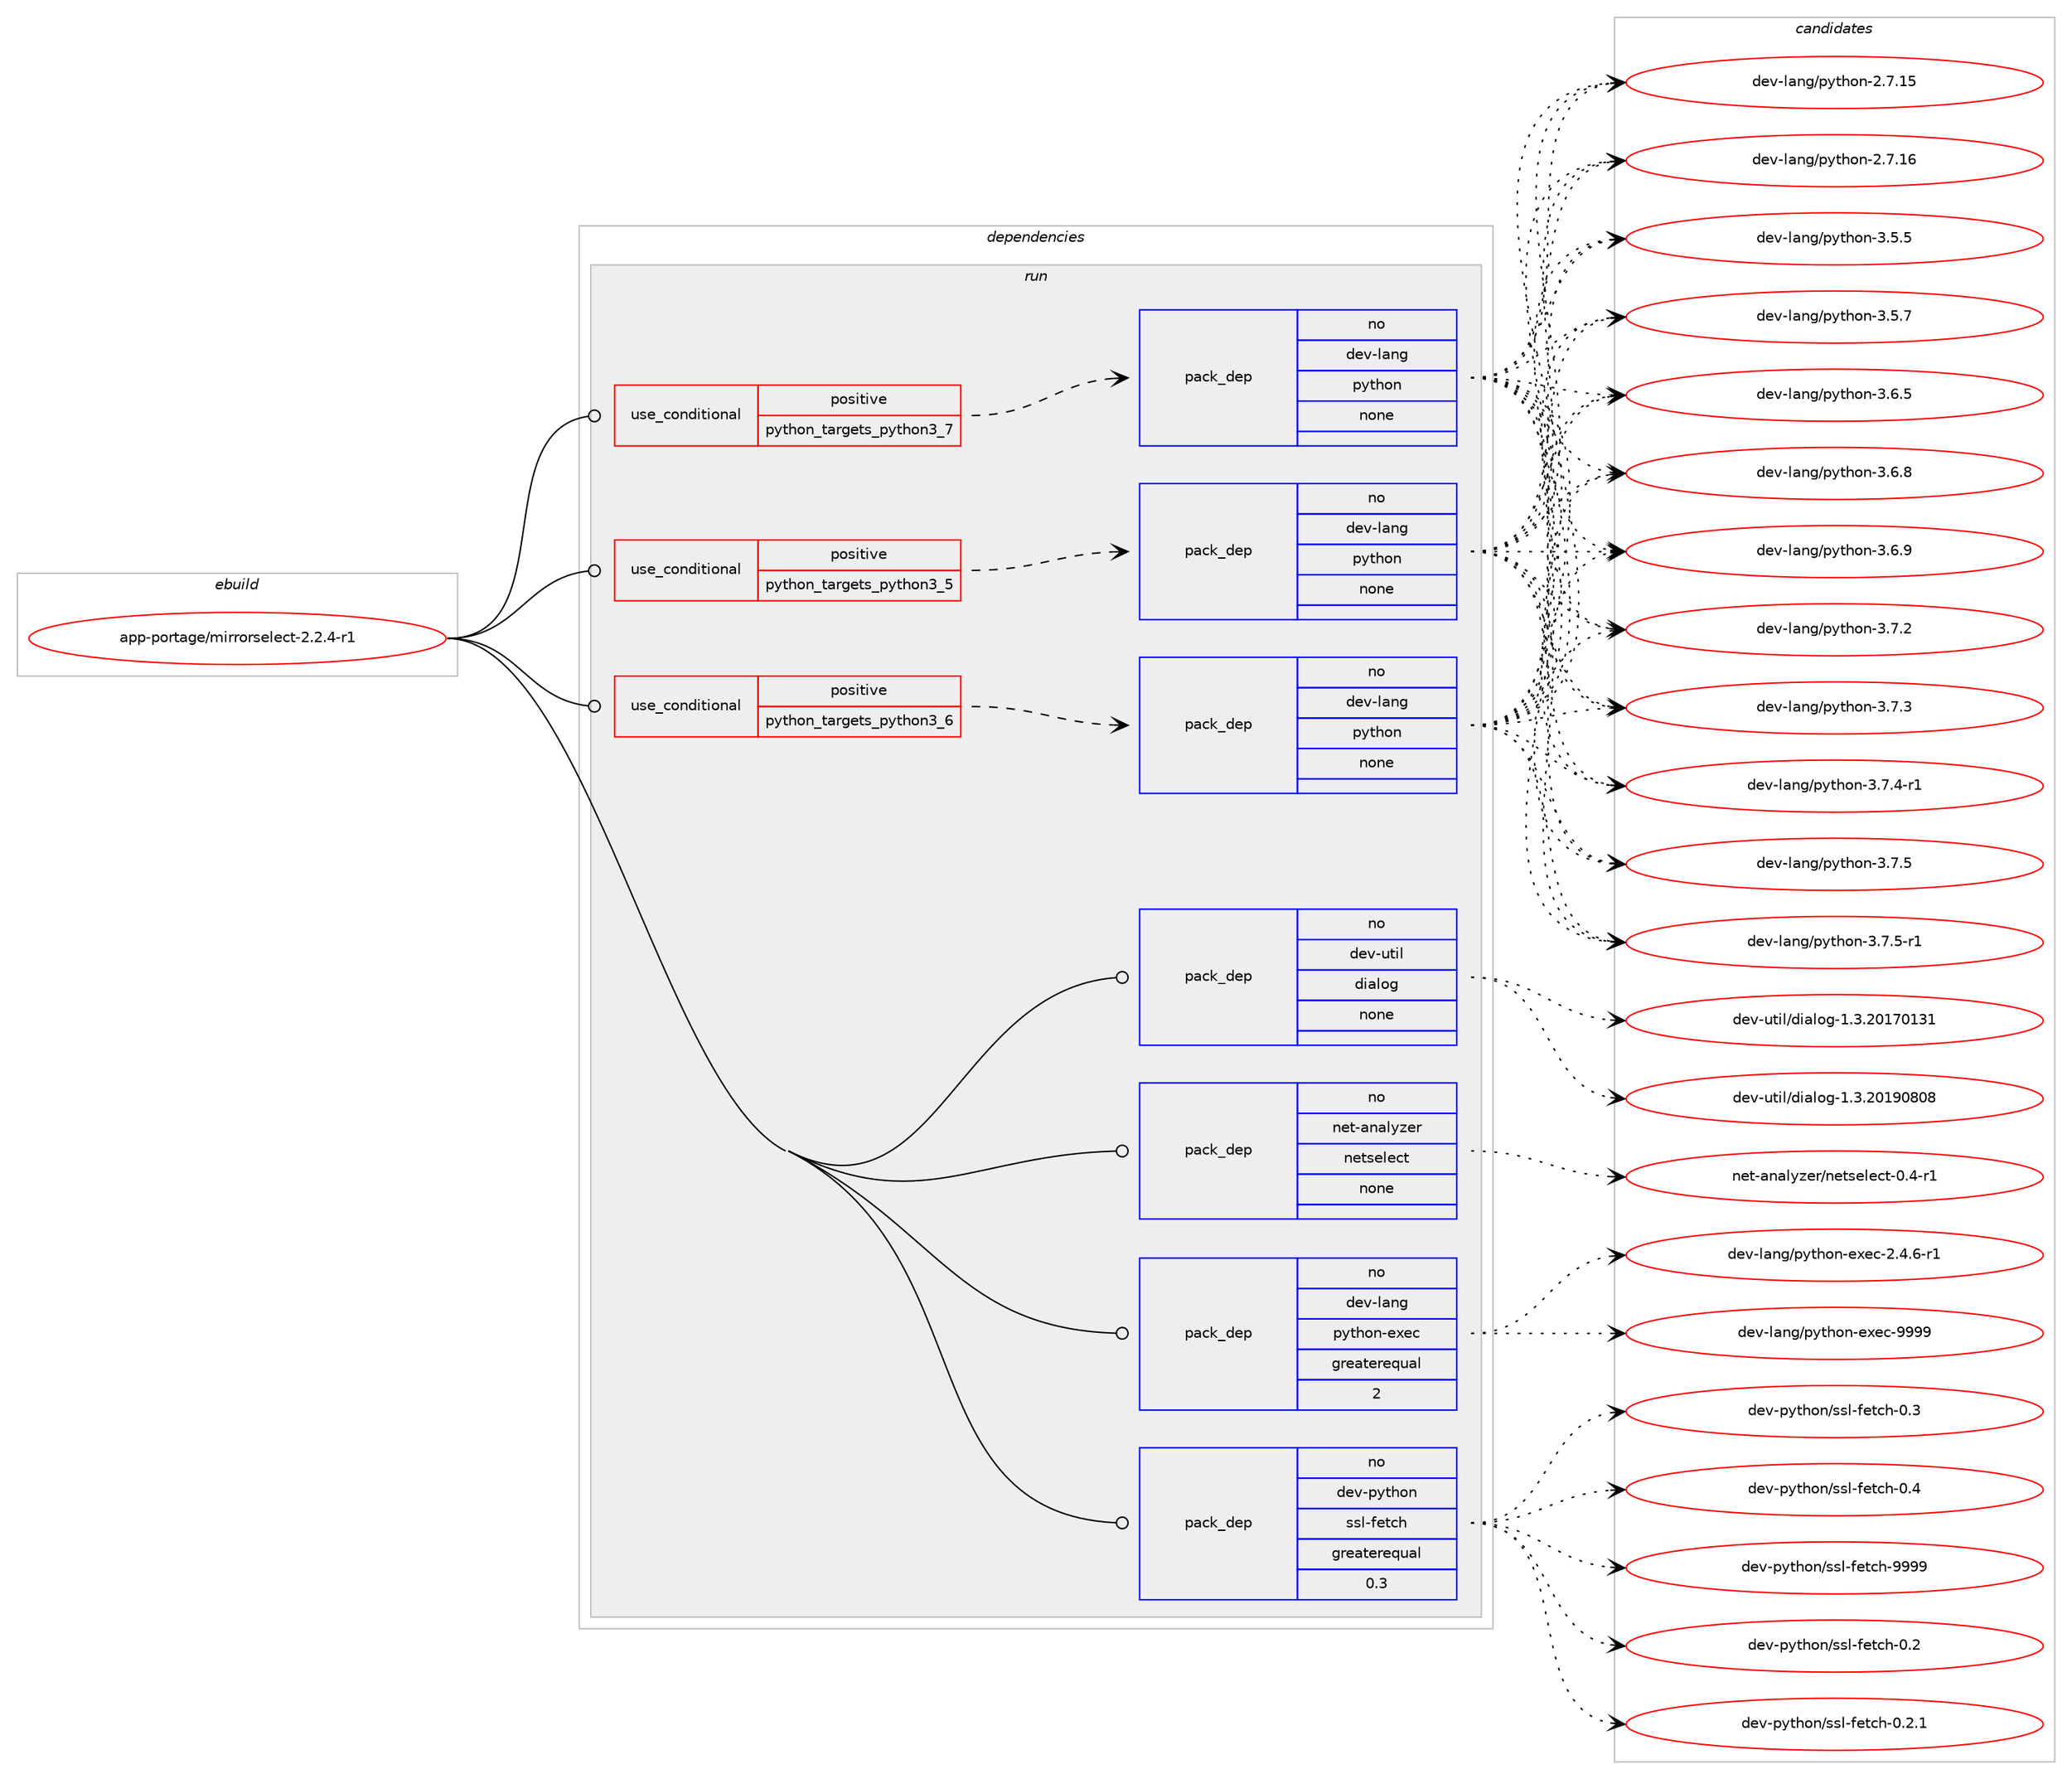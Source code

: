 digraph prolog {

# *************
# Graph options
# *************

newrank=true;
concentrate=true;
compound=true;
graph [rankdir=LR,fontname=Helvetica,fontsize=10,ranksep=1.5];#, ranksep=2.5, nodesep=0.2];
edge  [arrowhead=vee];
node  [fontname=Helvetica,fontsize=10];

# **********
# The ebuild
# **********

subgraph cluster_leftcol {
color=gray;
rank=same;
label=<<i>ebuild</i>>;
id [label="app-portage/mirrorselect-2.2.4-r1", color=red, width=4, href="../app-portage/mirrorselect-2.2.4-r1.svg"];
}

# ****************
# The dependencies
# ****************

subgraph cluster_midcol {
color=gray;
label=<<i>dependencies</i>>;
subgraph cluster_compile {
fillcolor="#eeeeee";
style=filled;
label=<<i>compile</i>>;
}
subgraph cluster_compileandrun {
fillcolor="#eeeeee";
style=filled;
label=<<i>compile and run</i>>;
}
subgraph cluster_run {
fillcolor="#eeeeee";
style=filled;
label=<<i>run</i>>;
subgraph cond120842 {
dependency506397 [label=<<TABLE BORDER="0" CELLBORDER="1" CELLSPACING="0" CELLPADDING="4"><TR><TD ROWSPAN="3" CELLPADDING="10">use_conditional</TD></TR><TR><TD>positive</TD></TR><TR><TD>python_targets_python3_5</TD></TR></TABLE>>, shape=none, color=red];
subgraph pack376409 {
dependency506398 [label=<<TABLE BORDER="0" CELLBORDER="1" CELLSPACING="0" CELLPADDING="4" WIDTH="220"><TR><TD ROWSPAN="6" CELLPADDING="30">pack_dep</TD></TR><TR><TD WIDTH="110">no</TD></TR><TR><TD>dev-lang</TD></TR><TR><TD>python</TD></TR><TR><TD>none</TD></TR><TR><TD></TD></TR></TABLE>>, shape=none, color=blue];
}
dependency506397:e -> dependency506398:w [weight=20,style="dashed",arrowhead="vee"];
}
id:e -> dependency506397:w [weight=20,style="solid",arrowhead="odot"];
subgraph cond120843 {
dependency506399 [label=<<TABLE BORDER="0" CELLBORDER="1" CELLSPACING="0" CELLPADDING="4"><TR><TD ROWSPAN="3" CELLPADDING="10">use_conditional</TD></TR><TR><TD>positive</TD></TR><TR><TD>python_targets_python3_6</TD></TR></TABLE>>, shape=none, color=red];
subgraph pack376410 {
dependency506400 [label=<<TABLE BORDER="0" CELLBORDER="1" CELLSPACING="0" CELLPADDING="4" WIDTH="220"><TR><TD ROWSPAN="6" CELLPADDING="30">pack_dep</TD></TR><TR><TD WIDTH="110">no</TD></TR><TR><TD>dev-lang</TD></TR><TR><TD>python</TD></TR><TR><TD>none</TD></TR><TR><TD></TD></TR></TABLE>>, shape=none, color=blue];
}
dependency506399:e -> dependency506400:w [weight=20,style="dashed",arrowhead="vee"];
}
id:e -> dependency506399:w [weight=20,style="solid",arrowhead="odot"];
subgraph cond120844 {
dependency506401 [label=<<TABLE BORDER="0" CELLBORDER="1" CELLSPACING="0" CELLPADDING="4"><TR><TD ROWSPAN="3" CELLPADDING="10">use_conditional</TD></TR><TR><TD>positive</TD></TR><TR><TD>python_targets_python3_7</TD></TR></TABLE>>, shape=none, color=red];
subgraph pack376411 {
dependency506402 [label=<<TABLE BORDER="0" CELLBORDER="1" CELLSPACING="0" CELLPADDING="4" WIDTH="220"><TR><TD ROWSPAN="6" CELLPADDING="30">pack_dep</TD></TR><TR><TD WIDTH="110">no</TD></TR><TR><TD>dev-lang</TD></TR><TR><TD>python</TD></TR><TR><TD>none</TD></TR><TR><TD></TD></TR></TABLE>>, shape=none, color=blue];
}
dependency506401:e -> dependency506402:w [weight=20,style="dashed",arrowhead="vee"];
}
id:e -> dependency506401:w [weight=20,style="solid",arrowhead="odot"];
subgraph pack376412 {
dependency506403 [label=<<TABLE BORDER="0" CELLBORDER="1" CELLSPACING="0" CELLPADDING="4" WIDTH="220"><TR><TD ROWSPAN="6" CELLPADDING="30">pack_dep</TD></TR><TR><TD WIDTH="110">no</TD></TR><TR><TD>dev-lang</TD></TR><TR><TD>python-exec</TD></TR><TR><TD>greaterequal</TD></TR><TR><TD>2</TD></TR></TABLE>>, shape=none, color=blue];
}
id:e -> dependency506403:w [weight=20,style="solid",arrowhead="odot"];
subgraph pack376413 {
dependency506404 [label=<<TABLE BORDER="0" CELLBORDER="1" CELLSPACING="0" CELLPADDING="4" WIDTH="220"><TR><TD ROWSPAN="6" CELLPADDING="30">pack_dep</TD></TR><TR><TD WIDTH="110">no</TD></TR><TR><TD>dev-python</TD></TR><TR><TD>ssl-fetch</TD></TR><TR><TD>greaterequal</TD></TR><TR><TD>0.3</TD></TR></TABLE>>, shape=none, color=blue];
}
id:e -> dependency506404:w [weight=20,style="solid",arrowhead="odot"];
subgraph pack376414 {
dependency506405 [label=<<TABLE BORDER="0" CELLBORDER="1" CELLSPACING="0" CELLPADDING="4" WIDTH="220"><TR><TD ROWSPAN="6" CELLPADDING="30">pack_dep</TD></TR><TR><TD WIDTH="110">no</TD></TR><TR><TD>dev-util</TD></TR><TR><TD>dialog</TD></TR><TR><TD>none</TD></TR><TR><TD></TD></TR></TABLE>>, shape=none, color=blue];
}
id:e -> dependency506405:w [weight=20,style="solid",arrowhead="odot"];
subgraph pack376415 {
dependency506406 [label=<<TABLE BORDER="0" CELLBORDER="1" CELLSPACING="0" CELLPADDING="4" WIDTH="220"><TR><TD ROWSPAN="6" CELLPADDING="30">pack_dep</TD></TR><TR><TD WIDTH="110">no</TD></TR><TR><TD>net-analyzer</TD></TR><TR><TD>netselect</TD></TR><TR><TD>none</TD></TR><TR><TD></TD></TR></TABLE>>, shape=none, color=blue];
}
id:e -> dependency506406:w [weight=20,style="solid",arrowhead="odot"];
}
}

# **************
# The candidates
# **************

subgraph cluster_choices {
rank=same;
color=gray;
label=<<i>candidates</i>>;

subgraph choice376409 {
color=black;
nodesep=1;
choice10010111845108971101034711212111610411111045504655464953 [label="dev-lang/python-2.7.15", color=red, width=4,href="../dev-lang/python-2.7.15.svg"];
choice10010111845108971101034711212111610411111045504655464954 [label="dev-lang/python-2.7.16", color=red, width=4,href="../dev-lang/python-2.7.16.svg"];
choice100101118451089711010347112121116104111110455146534653 [label="dev-lang/python-3.5.5", color=red, width=4,href="../dev-lang/python-3.5.5.svg"];
choice100101118451089711010347112121116104111110455146534655 [label="dev-lang/python-3.5.7", color=red, width=4,href="../dev-lang/python-3.5.7.svg"];
choice100101118451089711010347112121116104111110455146544653 [label="dev-lang/python-3.6.5", color=red, width=4,href="../dev-lang/python-3.6.5.svg"];
choice100101118451089711010347112121116104111110455146544656 [label="dev-lang/python-3.6.8", color=red, width=4,href="../dev-lang/python-3.6.8.svg"];
choice100101118451089711010347112121116104111110455146544657 [label="dev-lang/python-3.6.9", color=red, width=4,href="../dev-lang/python-3.6.9.svg"];
choice100101118451089711010347112121116104111110455146554650 [label="dev-lang/python-3.7.2", color=red, width=4,href="../dev-lang/python-3.7.2.svg"];
choice100101118451089711010347112121116104111110455146554651 [label="dev-lang/python-3.7.3", color=red, width=4,href="../dev-lang/python-3.7.3.svg"];
choice1001011184510897110103471121211161041111104551465546524511449 [label="dev-lang/python-3.7.4-r1", color=red, width=4,href="../dev-lang/python-3.7.4-r1.svg"];
choice100101118451089711010347112121116104111110455146554653 [label="dev-lang/python-3.7.5", color=red, width=4,href="../dev-lang/python-3.7.5.svg"];
choice1001011184510897110103471121211161041111104551465546534511449 [label="dev-lang/python-3.7.5-r1", color=red, width=4,href="../dev-lang/python-3.7.5-r1.svg"];
dependency506398:e -> choice10010111845108971101034711212111610411111045504655464953:w [style=dotted,weight="100"];
dependency506398:e -> choice10010111845108971101034711212111610411111045504655464954:w [style=dotted,weight="100"];
dependency506398:e -> choice100101118451089711010347112121116104111110455146534653:w [style=dotted,weight="100"];
dependency506398:e -> choice100101118451089711010347112121116104111110455146534655:w [style=dotted,weight="100"];
dependency506398:e -> choice100101118451089711010347112121116104111110455146544653:w [style=dotted,weight="100"];
dependency506398:e -> choice100101118451089711010347112121116104111110455146544656:w [style=dotted,weight="100"];
dependency506398:e -> choice100101118451089711010347112121116104111110455146544657:w [style=dotted,weight="100"];
dependency506398:e -> choice100101118451089711010347112121116104111110455146554650:w [style=dotted,weight="100"];
dependency506398:e -> choice100101118451089711010347112121116104111110455146554651:w [style=dotted,weight="100"];
dependency506398:e -> choice1001011184510897110103471121211161041111104551465546524511449:w [style=dotted,weight="100"];
dependency506398:e -> choice100101118451089711010347112121116104111110455146554653:w [style=dotted,weight="100"];
dependency506398:e -> choice1001011184510897110103471121211161041111104551465546534511449:w [style=dotted,weight="100"];
}
subgraph choice376410 {
color=black;
nodesep=1;
choice10010111845108971101034711212111610411111045504655464953 [label="dev-lang/python-2.7.15", color=red, width=4,href="../dev-lang/python-2.7.15.svg"];
choice10010111845108971101034711212111610411111045504655464954 [label="dev-lang/python-2.7.16", color=red, width=4,href="../dev-lang/python-2.7.16.svg"];
choice100101118451089711010347112121116104111110455146534653 [label="dev-lang/python-3.5.5", color=red, width=4,href="../dev-lang/python-3.5.5.svg"];
choice100101118451089711010347112121116104111110455146534655 [label="dev-lang/python-3.5.7", color=red, width=4,href="../dev-lang/python-3.5.7.svg"];
choice100101118451089711010347112121116104111110455146544653 [label="dev-lang/python-3.6.5", color=red, width=4,href="../dev-lang/python-3.6.5.svg"];
choice100101118451089711010347112121116104111110455146544656 [label="dev-lang/python-3.6.8", color=red, width=4,href="../dev-lang/python-3.6.8.svg"];
choice100101118451089711010347112121116104111110455146544657 [label="dev-lang/python-3.6.9", color=red, width=4,href="../dev-lang/python-3.6.9.svg"];
choice100101118451089711010347112121116104111110455146554650 [label="dev-lang/python-3.7.2", color=red, width=4,href="../dev-lang/python-3.7.2.svg"];
choice100101118451089711010347112121116104111110455146554651 [label="dev-lang/python-3.7.3", color=red, width=4,href="../dev-lang/python-3.7.3.svg"];
choice1001011184510897110103471121211161041111104551465546524511449 [label="dev-lang/python-3.7.4-r1", color=red, width=4,href="../dev-lang/python-3.7.4-r1.svg"];
choice100101118451089711010347112121116104111110455146554653 [label="dev-lang/python-3.7.5", color=red, width=4,href="../dev-lang/python-3.7.5.svg"];
choice1001011184510897110103471121211161041111104551465546534511449 [label="dev-lang/python-3.7.5-r1", color=red, width=4,href="../dev-lang/python-3.7.5-r1.svg"];
dependency506400:e -> choice10010111845108971101034711212111610411111045504655464953:w [style=dotted,weight="100"];
dependency506400:e -> choice10010111845108971101034711212111610411111045504655464954:w [style=dotted,weight="100"];
dependency506400:e -> choice100101118451089711010347112121116104111110455146534653:w [style=dotted,weight="100"];
dependency506400:e -> choice100101118451089711010347112121116104111110455146534655:w [style=dotted,weight="100"];
dependency506400:e -> choice100101118451089711010347112121116104111110455146544653:w [style=dotted,weight="100"];
dependency506400:e -> choice100101118451089711010347112121116104111110455146544656:w [style=dotted,weight="100"];
dependency506400:e -> choice100101118451089711010347112121116104111110455146544657:w [style=dotted,weight="100"];
dependency506400:e -> choice100101118451089711010347112121116104111110455146554650:w [style=dotted,weight="100"];
dependency506400:e -> choice100101118451089711010347112121116104111110455146554651:w [style=dotted,weight="100"];
dependency506400:e -> choice1001011184510897110103471121211161041111104551465546524511449:w [style=dotted,weight="100"];
dependency506400:e -> choice100101118451089711010347112121116104111110455146554653:w [style=dotted,weight="100"];
dependency506400:e -> choice1001011184510897110103471121211161041111104551465546534511449:w [style=dotted,weight="100"];
}
subgraph choice376411 {
color=black;
nodesep=1;
choice10010111845108971101034711212111610411111045504655464953 [label="dev-lang/python-2.7.15", color=red, width=4,href="../dev-lang/python-2.7.15.svg"];
choice10010111845108971101034711212111610411111045504655464954 [label="dev-lang/python-2.7.16", color=red, width=4,href="../dev-lang/python-2.7.16.svg"];
choice100101118451089711010347112121116104111110455146534653 [label="dev-lang/python-3.5.5", color=red, width=4,href="../dev-lang/python-3.5.5.svg"];
choice100101118451089711010347112121116104111110455146534655 [label="dev-lang/python-3.5.7", color=red, width=4,href="../dev-lang/python-3.5.7.svg"];
choice100101118451089711010347112121116104111110455146544653 [label="dev-lang/python-3.6.5", color=red, width=4,href="../dev-lang/python-3.6.5.svg"];
choice100101118451089711010347112121116104111110455146544656 [label="dev-lang/python-3.6.8", color=red, width=4,href="../dev-lang/python-3.6.8.svg"];
choice100101118451089711010347112121116104111110455146544657 [label="dev-lang/python-3.6.9", color=red, width=4,href="../dev-lang/python-3.6.9.svg"];
choice100101118451089711010347112121116104111110455146554650 [label="dev-lang/python-3.7.2", color=red, width=4,href="../dev-lang/python-3.7.2.svg"];
choice100101118451089711010347112121116104111110455146554651 [label="dev-lang/python-3.7.3", color=red, width=4,href="../dev-lang/python-3.7.3.svg"];
choice1001011184510897110103471121211161041111104551465546524511449 [label="dev-lang/python-3.7.4-r1", color=red, width=4,href="../dev-lang/python-3.7.4-r1.svg"];
choice100101118451089711010347112121116104111110455146554653 [label="dev-lang/python-3.7.5", color=red, width=4,href="../dev-lang/python-3.7.5.svg"];
choice1001011184510897110103471121211161041111104551465546534511449 [label="dev-lang/python-3.7.5-r1", color=red, width=4,href="../dev-lang/python-3.7.5-r1.svg"];
dependency506402:e -> choice10010111845108971101034711212111610411111045504655464953:w [style=dotted,weight="100"];
dependency506402:e -> choice10010111845108971101034711212111610411111045504655464954:w [style=dotted,weight="100"];
dependency506402:e -> choice100101118451089711010347112121116104111110455146534653:w [style=dotted,weight="100"];
dependency506402:e -> choice100101118451089711010347112121116104111110455146534655:w [style=dotted,weight="100"];
dependency506402:e -> choice100101118451089711010347112121116104111110455146544653:w [style=dotted,weight="100"];
dependency506402:e -> choice100101118451089711010347112121116104111110455146544656:w [style=dotted,weight="100"];
dependency506402:e -> choice100101118451089711010347112121116104111110455146544657:w [style=dotted,weight="100"];
dependency506402:e -> choice100101118451089711010347112121116104111110455146554650:w [style=dotted,weight="100"];
dependency506402:e -> choice100101118451089711010347112121116104111110455146554651:w [style=dotted,weight="100"];
dependency506402:e -> choice1001011184510897110103471121211161041111104551465546524511449:w [style=dotted,weight="100"];
dependency506402:e -> choice100101118451089711010347112121116104111110455146554653:w [style=dotted,weight="100"];
dependency506402:e -> choice1001011184510897110103471121211161041111104551465546534511449:w [style=dotted,weight="100"];
}
subgraph choice376412 {
color=black;
nodesep=1;
choice10010111845108971101034711212111610411111045101120101994550465246544511449 [label="dev-lang/python-exec-2.4.6-r1", color=red, width=4,href="../dev-lang/python-exec-2.4.6-r1.svg"];
choice10010111845108971101034711212111610411111045101120101994557575757 [label="dev-lang/python-exec-9999", color=red, width=4,href="../dev-lang/python-exec-9999.svg"];
dependency506403:e -> choice10010111845108971101034711212111610411111045101120101994550465246544511449:w [style=dotted,weight="100"];
dependency506403:e -> choice10010111845108971101034711212111610411111045101120101994557575757:w [style=dotted,weight="100"];
}
subgraph choice376413 {
color=black;
nodesep=1;
choice1001011184511212111610411111047115115108451021011169910445484650 [label="dev-python/ssl-fetch-0.2", color=red, width=4,href="../dev-python/ssl-fetch-0.2.svg"];
choice10010111845112121116104111110471151151084510210111699104454846504649 [label="dev-python/ssl-fetch-0.2.1", color=red, width=4,href="../dev-python/ssl-fetch-0.2.1.svg"];
choice1001011184511212111610411111047115115108451021011169910445484651 [label="dev-python/ssl-fetch-0.3", color=red, width=4,href="../dev-python/ssl-fetch-0.3.svg"];
choice1001011184511212111610411111047115115108451021011169910445484652 [label="dev-python/ssl-fetch-0.4", color=red, width=4,href="../dev-python/ssl-fetch-0.4.svg"];
choice100101118451121211161041111104711511510845102101116991044557575757 [label="dev-python/ssl-fetch-9999", color=red, width=4,href="../dev-python/ssl-fetch-9999.svg"];
dependency506404:e -> choice1001011184511212111610411111047115115108451021011169910445484650:w [style=dotted,weight="100"];
dependency506404:e -> choice10010111845112121116104111110471151151084510210111699104454846504649:w [style=dotted,weight="100"];
dependency506404:e -> choice1001011184511212111610411111047115115108451021011169910445484651:w [style=dotted,weight="100"];
dependency506404:e -> choice1001011184511212111610411111047115115108451021011169910445484652:w [style=dotted,weight="100"];
dependency506404:e -> choice100101118451121211161041111104711511510845102101116991044557575757:w [style=dotted,weight="100"];
}
subgraph choice376414 {
color=black;
nodesep=1;
choice10010111845117116105108471001059710811110345494651465048495548495149 [label="dev-util/dialog-1.3.20170131", color=red, width=4,href="../dev-util/dialog-1.3.20170131.svg"];
choice10010111845117116105108471001059710811110345494651465048495748564856 [label="dev-util/dialog-1.3.20190808", color=red, width=4,href="../dev-util/dialog-1.3.20190808.svg"];
dependency506405:e -> choice10010111845117116105108471001059710811110345494651465048495548495149:w [style=dotted,weight="100"];
dependency506405:e -> choice10010111845117116105108471001059710811110345494651465048495748564856:w [style=dotted,weight="100"];
}
subgraph choice376415 {
color=black;
nodesep=1;
choice1101011164597110971081211221011144711010111611510110810199116454846524511449 [label="net-analyzer/netselect-0.4-r1", color=red, width=4,href="../net-analyzer/netselect-0.4-r1.svg"];
dependency506406:e -> choice1101011164597110971081211221011144711010111611510110810199116454846524511449:w [style=dotted,weight="100"];
}
}

}
